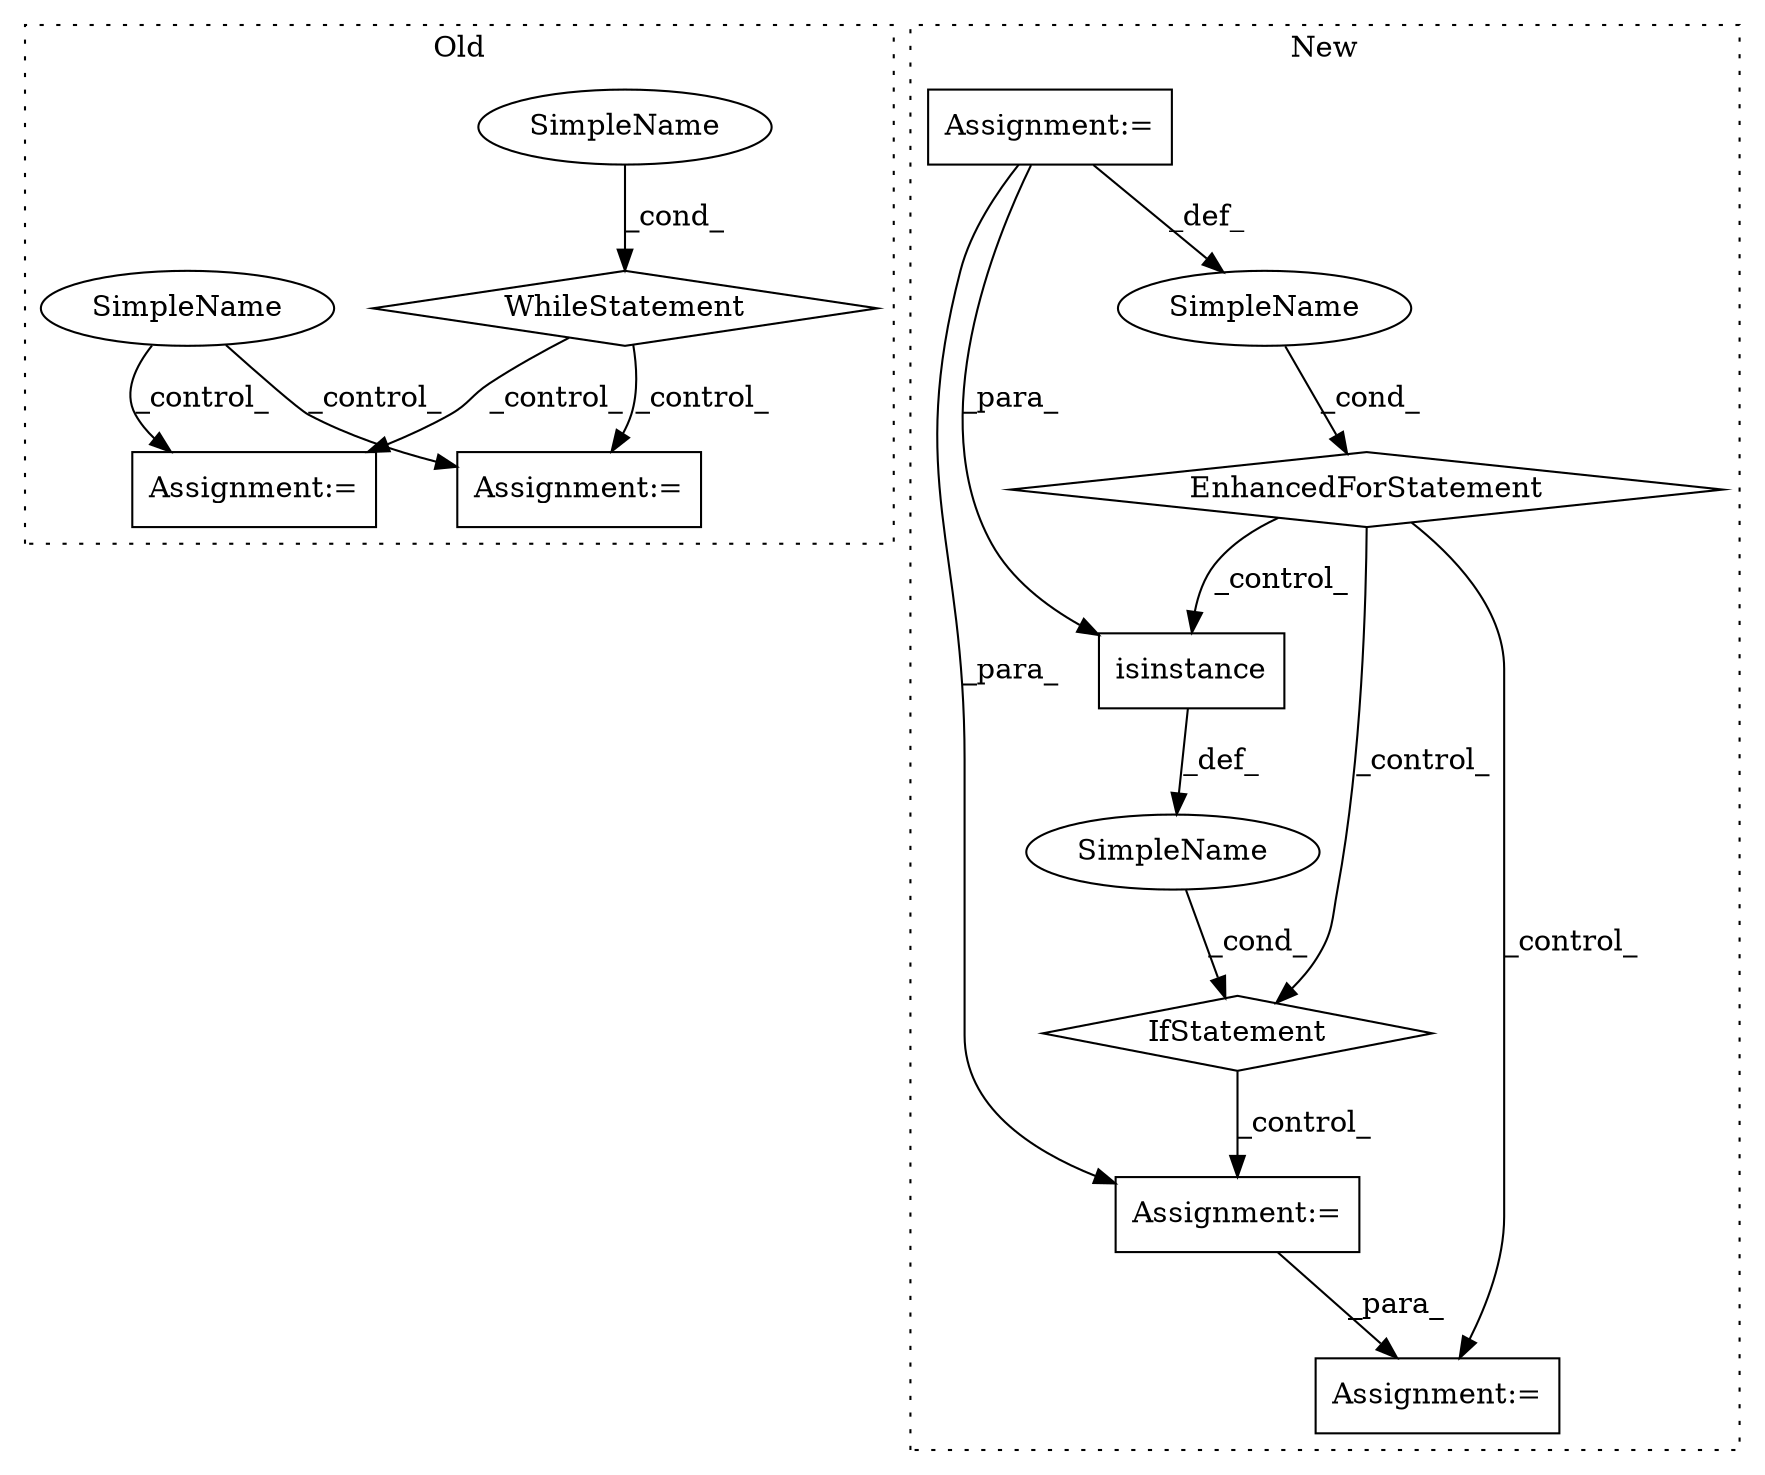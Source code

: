 digraph G {
subgraph cluster0 {
1 [label="WhileStatement" a="61" s="1027,1060" l="7,2" shape="diamond"];
8 [label="Assignment:=" a="7" s="1187" l="1" shape="box"];
9 [label="SimpleName" a="42" s="" l="" shape="ellipse"];
10 [label="Assignment:=" a="7" s="1358,1487" l="81,2" shape="box"];
11 [label="SimpleName" a="42" s="" l="" shape="ellipse"];
label = "Old";
style="dotted";
}
subgraph cluster1 {
2 [label="isinstance" a="32" s="1085,1105" l="11,1" shape="box"];
3 [label="IfStatement" a="25" s="1080,1106" l="4,2" shape="diamond"];
4 [label="EnhancedForStatement" a="70" s="932,1039" l="53,2" shape="diamond"];
5 [label="Assignment:=" a="7" s="932,1039" l="53,2" shape="box"];
6 [label="Assignment:=" a="7" s="1122" l="1" shape="box"];
7 [label="SimpleName" a="42" s="" l="" shape="ellipse"];
12 [label="SimpleName" a="42" s="989" l="10" shape="ellipse"];
13 [label="Assignment:=" a="7" s="1154,1263" l="75,2" shape="box"];
label = "New";
style="dotted";
}
1 -> 10 [label="_control_"];
1 -> 8 [label="_control_"];
2 -> 7 [label="_def_"];
3 -> 6 [label="_control_"];
4 -> 3 [label="_control_"];
4 -> 2 [label="_control_"];
4 -> 13 [label="_control_"];
5 -> 2 [label="_para_"];
5 -> 12 [label="_def_"];
5 -> 6 [label="_para_"];
6 -> 13 [label="_para_"];
7 -> 3 [label="_cond_"];
9 -> 1 [label="_cond_"];
11 -> 10 [label="_control_"];
11 -> 8 [label="_control_"];
12 -> 4 [label="_cond_"];
}